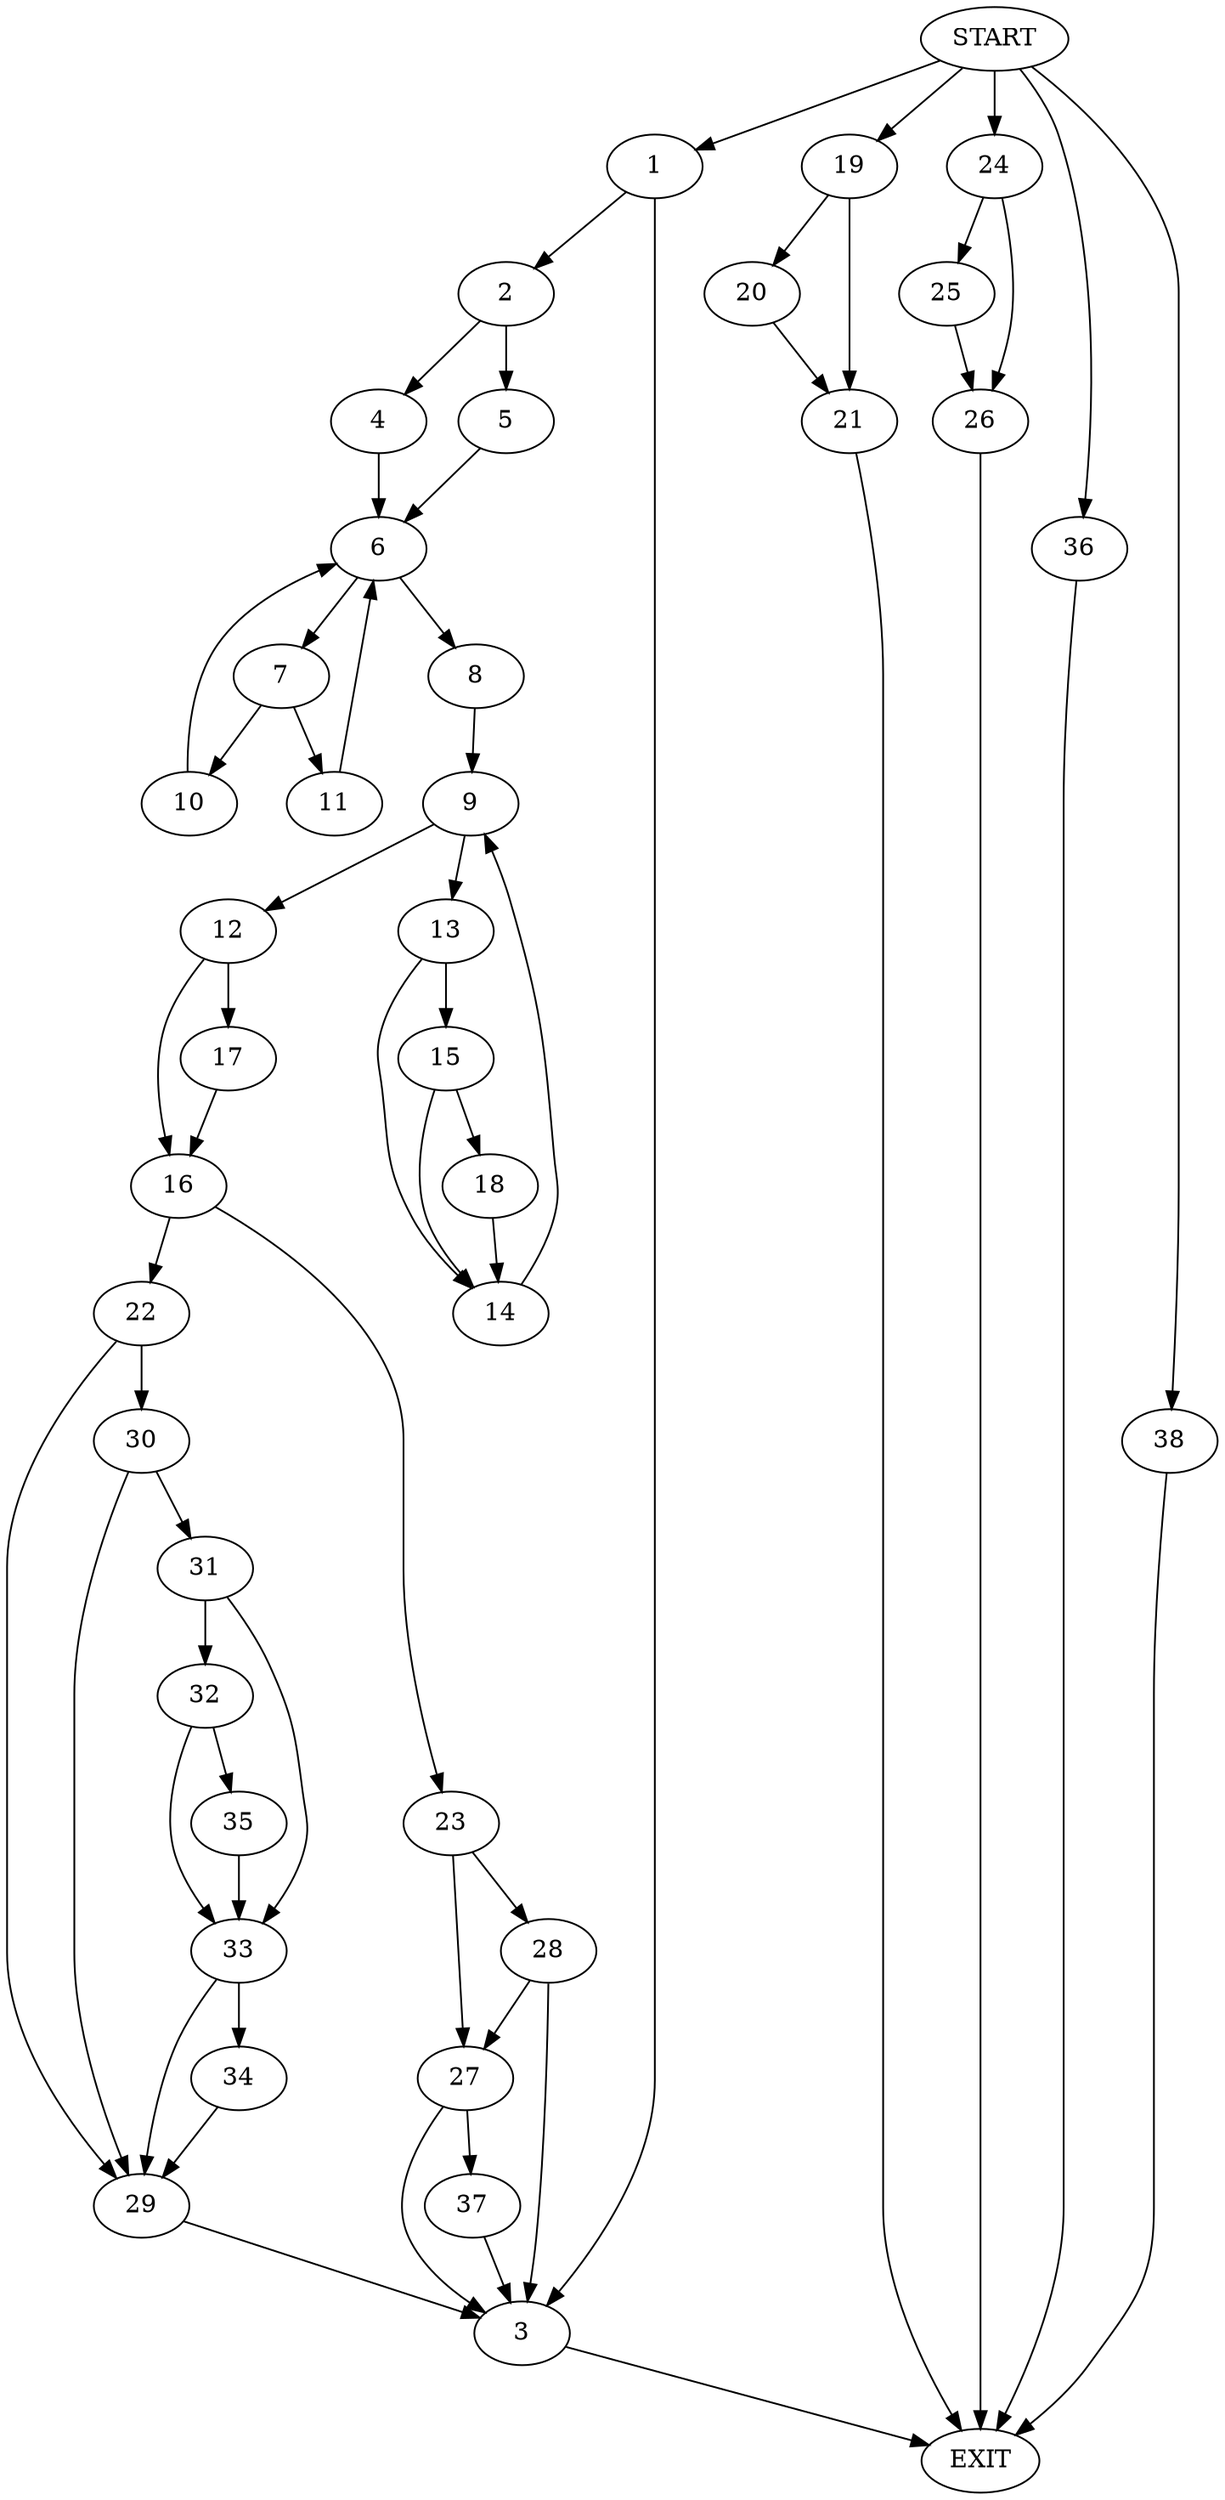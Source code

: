 digraph {
0 [label="START"]
39 [label="EXIT"]
0 -> 1
1 -> 2
1 -> 3
2 -> 4
2 -> 5
3 -> 39
4 -> 6
5 -> 6
6 -> 7
6 -> 8
8 -> 9
7 -> 10
7 -> 11
10 -> 6
11 -> 6
9 -> 12
9 -> 13
13 -> 14
13 -> 15
12 -> 16
12 -> 17
14 -> 9
15 -> 14
15 -> 18
18 -> 14
0 -> 19
19 -> 20
19 -> 21
21 -> 39
20 -> 21
17 -> 16
16 -> 22
16 -> 23
0 -> 24
24 -> 25
24 -> 26
25 -> 26
26 -> 39
23 -> 27
23 -> 28
22 -> 29
22 -> 30
29 -> 3
30 -> 29
30 -> 31
31 -> 32
31 -> 33
33 -> 29
33 -> 34
32 -> 33
32 -> 35
0 -> 36
36 -> 39
35 -> 33
34 -> 29
27 -> 3
27 -> 37
28 -> 27
28 -> 3
37 -> 3
0 -> 38
38 -> 39
}

